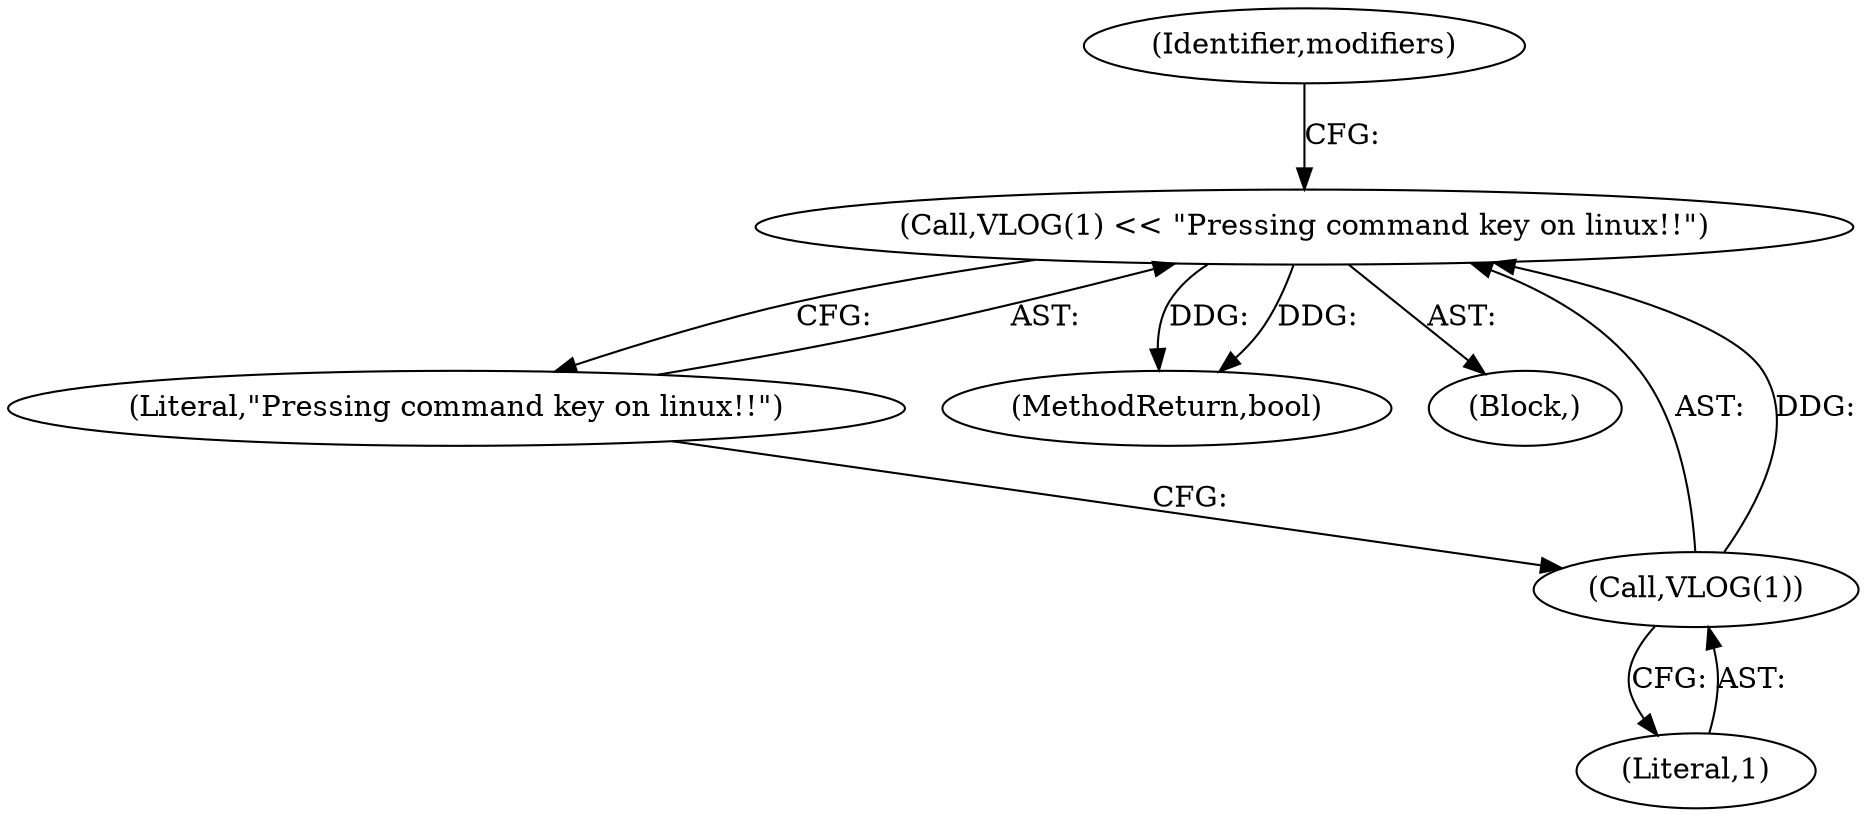 digraph "1_Chrome_4ab22cfc619ee8ff17a8c50e289ec3b30731ceba_7@del" {
"1000181" [label="(Call,VLOG(1) << \"Pressing command key on linux!!\")"];
"1000182" [label="(Call,VLOG(1))"];
"1000182" [label="(Call,VLOG(1))"];
"1000184" [label="(Literal,\"Pressing command key on linux!!\")"];
"1000181" [label="(Call,VLOG(1) << \"Pressing command key on linux!!\")"];
"1000186" [label="(Identifier,modifiers)"];
"1000183" [label="(Literal,1)"];
"1000195" [label="(MethodReturn,bool)"];
"1000180" [label="(Block,)"];
"1000181" -> "1000180"  [label="AST: "];
"1000181" -> "1000184"  [label="CFG: "];
"1000182" -> "1000181"  [label="AST: "];
"1000184" -> "1000181"  [label="AST: "];
"1000186" -> "1000181"  [label="CFG: "];
"1000181" -> "1000195"  [label="DDG: "];
"1000181" -> "1000195"  [label="DDG: "];
"1000182" -> "1000181"  [label="DDG: "];
"1000182" -> "1000183"  [label="CFG: "];
"1000183" -> "1000182"  [label="AST: "];
"1000184" -> "1000182"  [label="CFG: "];
}

